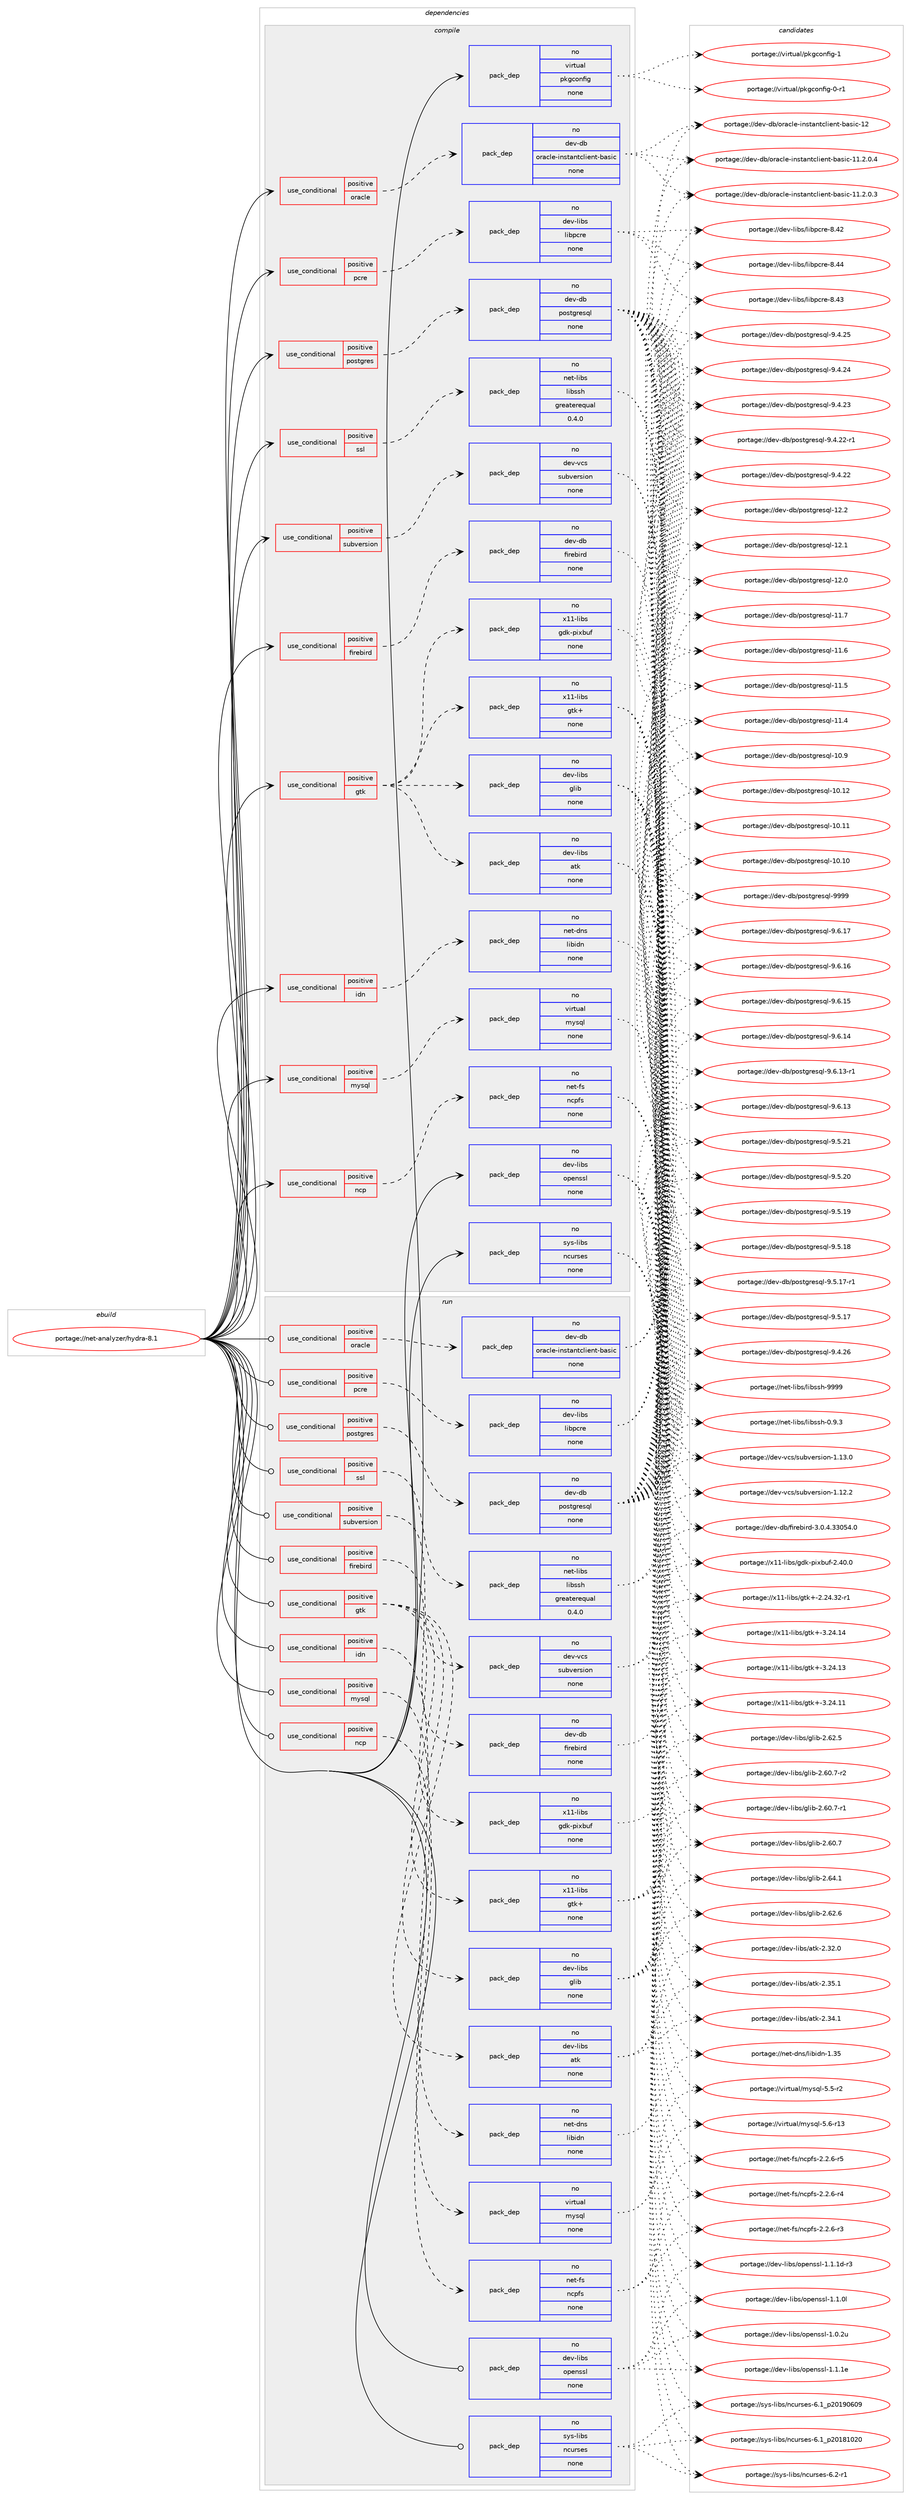 digraph prolog {

# *************
# Graph options
# *************

newrank=true;
concentrate=true;
compound=true;
graph [rankdir=LR,fontname=Helvetica,fontsize=10,ranksep=1.5];#, ranksep=2.5, nodesep=0.2];
edge  [arrowhead=vee];
node  [fontname=Helvetica,fontsize=10];

# **********
# The ebuild
# **********

subgraph cluster_leftcol {
color=gray;
rank=same;
label=<<i>ebuild</i>>;
id [label="portage://net-analyzer/hydra-8.1", color=red, width=4, href="../net-analyzer/hydra-8.1.svg"];
}

# ****************
# The dependencies
# ****************

subgraph cluster_midcol {
color=gray;
label=<<i>dependencies</i>>;
subgraph cluster_compile {
fillcolor="#eeeeee";
style=filled;
label=<<i>compile</i>>;
subgraph cond4700 {
dependency26668 [label=<<TABLE BORDER="0" CELLBORDER="1" CELLSPACING="0" CELLPADDING="4"><TR><TD ROWSPAN="3" CELLPADDING="10">use_conditional</TD></TR><TR><TD>positive</TD></TR><TR><TD>firebird</TD></TR></TABLE>>, shape=none, color=red];
subgraph pack21574 {
dependency26669 [label=<<TABLE BORDER="0" CELLBORDER="1" CELLSPACING="0" CELLPADDING="4" WIDTH="220"><TR><TD ROWSPAN="6" CELLPADDING="30">pack_dep</TD></TR><TR><TD WIDTH="110">no</TD></TR><TR><TD>dev-db</TD></TR><TR><TD>firebird</TD></TR><TR><TD>none</TD></TR><TR><TD></TD></TR></TABLE>>, shape=none, color=blue];
}
dependency26668:e -> dependency26669:w [weight=20,style="dashed",arrowhead="vee"];
}
id:e -> dependency26668:w [weight=20,style="solid",arrowhead="vee"];
subgraph cond4701 {
dependency26670 [label=<<TABLE BORDER="0" CELLBORDER="1" CELLSPACING="0" CELLPADDING="4"><TR><TD ROWSPAN="3" CELLPADDING="10">use_conditional</TD></TR><TR><TD>positive</TD></TR><TR><TD>gtk</TD></TR></TABLE>>, shape=none, color=red];
subgraph pack21575 {
dependency26671 [label=<<TABLE BORDER="0" CELLBORDER="1" CELLSPACING="0" CELLPADDING="4" WIDTH="220"><TR><TD ROWSPAN="6" CELLPADDING="30">pack_dep</TD></TR><TR><TD WIDTH="110">no</TD></TR><TR><TD>dev-libs</TD></TR><TR><TD>atk</TD></TR><TR><TD>none</TD></TR><TR><TD></TD></TR></TABLE>>, shape=none, color=blue];
}
dependency26670:e -> dependency26671:w [weight=20,style="dashed",arrowhead="vee"];
subgraph pack21576 {
dependency26672 [label=<<TABLE BORDER="0" CELLBORDER="1" CELLSPACING="0" CELLPADDING="4" WIDTH="220"><TR><TD ROWSPAN="6" CELLPADDING="30">pack_dep</TD></TR><TR><TD WIDTH="110">no</TD></TR><TR><TD>dev-libs</TD></TR><TR><TD>glib</TD></TR><TR><TD>none</TD></TR><TR><TD></TD></TR></TABLE>>, shape=none, color=blue];
}
dependency26670:e -> dependency26672:w [weight=20,style="dashed",arrowhead="vee"];
subgraph pack21577 {
dependency26673 [label=<<TABLE BORDER="0" CELLBORDER="1" CELLSPACING="0" CELLPADDING="4" WIDTH="220"><TR><TD ROWSPAN="6" CELLPADDING="30">pack_dep</TD></TR><TR><TD WIDTH="110">no</TD></TR><TR><TD>x11-libs</TD></TR><TR><TD>gdk-pixbuf</TD></TR><TR><TD>none</TD></TR><TR><TD></TD></TR></TABLE>>, shape=none, color=blue];
}
dependency26670:e -> dependency26673:w [weight=20,style="dashed",arrowhead="vee"];
subgraph pack21578 {
dependency26674 [label=<<TABLE BORDER="0" CELLBORDER="1" CELLSPACING="0" CELLPADDING="4" WIDTH="220"><TR><TD ROWSPAN="6" CELLPADDING="30">pack_dep</TD></TR><TR><TD WIDTH="110">no</TD></TR><TR><TD>x11-libs</TD></TR><TR><TD>gtk+</TD></TR><TR><TD>none</TD></TR><TR><TD></TD></TR></TABLE>>, shape=none, color=blue];
}
dependency26670:e -> dependency26674:w [weight=20,style="dashed",arrowhead="vee"];
}
id:e -> dependency26670:w [weight=20,style="solid",arrowhead="vee"];
subgraph cond4702 {
dependency26675 [label=<<TABLE BORDER="0" CELLBORDER="1" CELLSPACING="0" CELLPADDING="4"><TR><TD ROWSPAN="3" CELLPADDING="10">use_conditional</TD></TR><TR><TD>positive</TD></TR><TR><TD>idn</TD></TR></TABLE>>, shape=none, color=red];
subgraph pack21579 {
dependency26676 [label=<<TABLE BORDER="0" CELLBORDER="1" CELLSPACING="0" CELLPADDING="4" WIDTH="220"><TR><TD ROWSPAN="6" CELLPADDING="30">pack_dep</TD></TR><TR><TD WIDTH="110">no</TD></TR><TR><TD>net-dns</TD></TR><TR><TD>libidn</TD></TR><TR><TD>none</TD></TR><TR><TD></TD></TR></TABLE>>, shape=none, color=blue];
}
dependency26675:e -> dependency26676:w [weight=20,style="dashed",arrowhead="vee"];
}
id:e -> dependency26675:w [weight=20,style="solid",arrowhead="vee"];
subgraph cond4703 {
dependency26677 [label=<<TABLE BORDER="0" CELLBORDER="1" CELLSPACING="0" CELLPADDING="4"><TR><TD ROWSPAN="3" CELLPADDING="10">use_conditional</TD></TR><TR><TD>positive</TD></TR><TR><TD>mysql</TD></TR></TABLE>>, shape=none, color=red];
subgraph pack21580 {
dependency26678 [label=<<TABLE BORDER="0" CELLBORDER="1" CELLSPACING="0" CELLPADDING="4" WIDTH="220"><TR><TD ROWSPAN="6" CELLPADDING="30">pack_dep</TD></TR><TR><TD WIDTH="110">no</TD></TR><TR><TD>virtual</TD></TR><TR><TD>mysql</TD></TR><TR><TD>none</TD></TR><TR><TD></TD></TR></TABLE>>, shape=none, color=blue];
}
dependency26677:e -> dependency26678:w [weight=20,style="dashed",arrowhead="vee"];
}
id:e -> dependency26677:w [weight=20,style="solid",arrowhead="vee"];
subgraph cond4704 {
dependency26679 [label=<<TABLE BORDER="0" CELLBORDER="1" CELLSPACING="0" CELLPADDING="4"><TR><TD ROWSPAN="3" CELLPADDING="10">use_conditional</TD></TR><TR><TD>positive</TD></TR><TR><TD>ncp</TD></TR></TABLE>>, shape=none, color=red];
subgraph pack21581 {
dependency26680 [label=<<TABLE BORDER="0" CELLBORDER="1" CELLSPACING="0" CELLPADDING="4" WIDTH="220"><TR><TD ROWSPAN="6" CELLPADDING="30">pack_dep</TD></TR><TR><TD WIDTH="110">no</TD></TR><TR><TD>net-fs</TD></TR><TR><TD>ncpfs</TD></TR><TR><TD>none</TD></TR><TR><TD></TD></TR></TABLE>>, shape=none, color=blue];
}
dependency26679:e -> dependency26680:w [weight=20,style="dashed",arrowhead="vee"];
}
id:e -> dependency26679:w [weight=20,style="solid",arrowhead="vee"];
subgraph cond4705 {
dependency26681 [label=<<TABLE BORDER="0" CELLBORDER="1" CELLSPACING="0" CELLPADDING="4"><TR><TD ROWSPAN="3" CELLPADDING="10">use_conditional</TD></TR><TR><TD>positive</TD></TR><TR><TD>oracle</TD></TR></TABLE>>, shape=none, color=red];
subgraph pack21582 {
dependency26682 [label=<<TABLE BORDER="0" CELLBORDER="1" CELLSPACING="0" CELLPADDING="4" WIDTH="220"><TR><TD ROWSPAN="6" CELLPADDING="30">pack_dep</TD></TR><TR><TD WIDTH="110">no</TD></TR><TR><TD>dev-db</TD></TR><TR><TD>oracle-instantclient-basic</TD></TR><TR><TD>none</TD></TR><TR><TD></TD></TR></TABLE>>, shape=none, color=blue];
}
dependency26681:e -> dependency26682:w [weight=20,style="dashed",arrowhead="vee"];
}
id:e -> dependency26681:w [weight=20,style="solid",arrowhead="vee"];
subgraph cond4706 {
dependency26683 [label=<<TABLE BORDER="0" CELLBORDER="1" CELLSPACING="0" CELLPADDING="4"><TR><TD ROWSPAN="3" CELLPADDING="10">use_conditional</TD></TR><TR><TD>positive</TD></TR><TR><TD>pcre</TD></TR></TABLE>>, shape=none, color=red];
subgraph pack21583 {
dependency26684 [label=<<TABLE BORDER="0" CELLBORDER="1" CELLSPACING="0" CELLPADDING="4" WIDTH="220"><TR><TD ROWSPAN="6" CELLPADDING="30">pack_dep</TD></TR><TR><TD WIDTH="110">no</TD></TR><TR><TD>dev-libs</TD></TR><TR><TD>libpcre</TD></TR><TR><TD>none</TD></TR><TR><TD></TD></TR></TABLE>>, shape=none, color=blue];
}
dependency26683:e -> dependency26684:w [weight=20,style="dashed",arrowhead="vee"];
}
id:e -> dependency26683:w [weight=20,style="solid",arrowhead="vee"];
subgraph cond4707 {
dependency26685 [label=<<TABLE BORDER="0" CELLBORDER="1" CELLSPACING="0" CELLPADDING="4"><TR><TD ROWSPAN="3" CELLPADDING="10">use_conditional</TD></TR><TR><TD>positive</TD></TR><TR><TD>postgres</TD></TR></TABLE>>, shape=none, color=red];
subgraph pack21584 {
dependency26686 [label=<<TABLE BORDER="0" CELLBORDER="1" CELLSPACING="0" CELLPADDING="4" WIDTH="220"><TR><TD ROWSPAN="6" CELLPADDING="30">pack_dep</TD></TR><TR><TD WIDTH="110">no</TD></TR><TR><TD>dev-db</TD></TR><TR><TD>postgresql</TD></TR><TR><TD>none</TD></TR><TR><TD></TD></TR></TABLE>>, shape=none, color=blue];
}
dependency26685:e -> dependency26686:w [weight=20,style="dashed",arrowhead="vee"];
}
id:e -> dependency26685:w [weight=20,style="solid",arrowhead="vee"];
subgraph cond4708 {
dependency26687 [label=<<TABLE BORDER="0" CELLBORDER="1" CELLSPACING="0" CELLPADDING="4"><TR><TD ROWSPAN="3" CELLPADDING="10">use_conditional</TD></TR><TR><TD>positive</TD></TR><TR><TD>ssl</TD></TR></TABLE>>, shape=none, color=red];
subgraph pack21585 {
dependency26688 [label=<<TABLE BORDER="0" CELLBORDER="1" CELLSPACING="0" CELLPADDING="4" WIDTH="220"><TR><TD ROWSPAN="6" CELLPADDING="30">pack_dep</TD></TR><TR><TD WIDTH="110">no</TD></TR><TR><TD>net-libs</TD></TR><TR><TD>libssh</TD></TR><TR><TD>greaterequal</TD></TR><TR><TD>0.4.0</TD></TR></TABLE>>, shape=none, color=blue];
}
dependency26687:e -> dependency26688:w [weight=20,style="dashed",arrowhead="vee"];
}
id:e -> dependency26687:w [weight=20,style="solid",arrowhead="vee"];
subgraph cond4709 {
dependency26689 [label=<<TABLE BORDER="0" CELLBORDER="1" CELLSPACING="0" CELLPADDING="4"><TR><TD ROWSPAN="3" CELLPADDING="10">use_conditional</TD></TR><TR><TD>positive</TD></TR><TR><TD>subversion</TD></TR></TABLE>>, shape=none, color=red];
subgraph pack21586 {
dependency26690 [label=<<TABLE BORDER="0" CELLBORDER="1" CELLSPACING="0" CELLPADDING="4" WIDTH="220"><TR><TD ROWSPAN="6" CELLPADDING="30">pack_dep</TD></TR><TR><TD WIDTH="110">no</TD></TR><TR><TD>dev-vcs</TD></TR><TR><TD>subversion</TD></TR><TR><TD>none</TD></TR><TR><TD></TD></TR></TABLE>>, shape=none, color=blue];
}
dependency26689:e -> dependency26690:w [weight=20,style="dashed",arrowhead="vee"];
}
id:e -> dependency26689:w [weight=20,style="solid",arrowhead="vee"];
subgraph pack21587 {
dependency26691 [label=<<TABLE BORDER="0" CELLBORDER="1" CELLSPACING="0" CELLPADDING="4" WIDTH="220"><TR><TD ROWSPAN="6" CELLPADDING="30">pack_dep</TD></TR><TR><TD WIDTH="110">no</TD></TR><TR><TD>dev-libs</TD></TR><TR><TD>openssl</TD></TR><TR><TD>none</TD></TR><TR><TD></TD></TR></TABLE>>, shape=none, color=blue];
}
id:e -> dependency26691:w [weight=20,style="solid",arrowhead="vee"];
subgraph pack21588 {
dependency26692 [label=<<TABLE BORDER="0" CELLBORDER="1" CELLSPACING="0" CELLPADDING="4" WIDTH="220"><TR><TD ROWSPAN="6" CELLPADDING="30">pack_dep</TD></TR><TR><TD WIDTH="110">no</TD></TR><TR><TD>sys-libs</TD></TR><TR><TD>ncurses</TD></TR><TR><TD>none</TD></TR><TR><TD></TD></TR></TABLE>>, shape=none, color=blue];
}
id:e -> dependency26692:w [weight=20,style="solid",arrowhead="vee"];
subgraph pack21589 {
dependency26693 [label=<<TABLE BORDER="0" CELLBORDER="1" CELLSPACING="0" CELLPADDING="4" WIDTH="220"><TR><TD ROWSPAN="6" CELLPADDING="30">pack_dep</TD></TR><TR><TD WIDTH="110">no</TD></TR><TR><TD>virtual</TD></TR><TR><TD>pkgconfig</TD></TR><TR><TD>none</TD></TR><TR><TD></TD></TR></TABLE>>, shape=none, color=blue];
}
id:e -> dependency26693:w [weight=20,style="solid",arrowhead="vee"];
}
subgraph cluster_compileandrun {
fillcolor="#eeeeee";
style=filled;
label=<<i>compile and run</i>>;
}
subgraph cluster_run {
fillcolor="#eeeeee";
style=filled;
label=<<i>run</i>>;
subgraph cond4710 {
dependency26694 [label=<<TABLE BORDER="0" CELLBORDER="1" CELLSPACING="0" CELLPADDING="4"><TR><TD ROWSPAN="3" CELLPADDING="10">use_conditional</TD></TR><TR><TD>positive</TD></TR><TR><TD>firebird</TD></TR></TABLE>>, shape=none, color=red];
subgraph pack21590 {
dependency26695 [label=<<TABLE BORDER="0" CELLBORDER="1" CELLSPACING="0" CELLPADDING="4" WIDTH="220"><TR><TD ROWSPAN="6" CELLPADDING="30">pack_dep</TD></TR><TR><TD WIDTH="110">no</TD></TR><TR><TD>dev-db</TD></TR><TR><TD>firebird</TD></TR><TR><TD>none</TD></TR><TR><TD></TD></TR></TABLE>>, shape=none, color=blue];
}
dependency26694:e -> dependency26695:w [weight=20,style="dashed",arrowhead="vee"];
}
id:e -> dependency26694:w [weight=20,style="solid",arrowhead="odot"];
subgraph cond4711 {
dependency26696 [label=<<TABLE BORDER="0" CELLBORDER="1" CELLSPACING="0" CELLPADDING="4"><TR><TD ROWSPAN="3" CELLPADDING="10">use_conditional</TD></TR><TR><TD>positive</TD></TR><TR><TD>gtk</TD></TR></TABLE>>, shape=none, color=red];
subgraph pack21591 {
dependency26697 [label=<<TABLE BORDER="0" CELLBORDER="1" CELLSPACING="0" CELLPADDING="4" WIDTH="220"><TR><TD ROWSPAN="6" CELLPADDING="30">pack_dep</TD></TR><TR><TD WIDTH="110">no</TD></TR><TR><TD>dev-libs</TD></TR><TR><TD>atk</TD></TR><TR><TD>none</TD></TR><TR><TD></TD></TR></TABLE>>, shape=none, color=blue];
}
dependency26696:e -> dependency26697:w [weight=20,style="dashed",arrowhead="vee"];
subgraph pack21592 {
dependency26698 [label=<<TABLE BORDER="0" CELLBORDER="1" CELLSPACING="0" CELLPADDING="4" WIDTH="220"><TR><TD ROWSPAN="6" CELLPADDING="30">pack_dep</TD></TR><TR><TD WIDTH="110">no</TD></TR><TR><TD>dev-libs</TD></TR><TR><TD>glib</TD></TR><TR><TD>none</TD></TR><TR><TD></TD></TR></TABLE>>, shape=none, color=blue];
}
dependency26696:e -> dependency26698:w [weight=20,style="dashed",arrowhead="vee"];
subgraph pack21593 {
dependency26699 [label=<<TABLE BORDER="0" CELLBORDER="1" CELLSPACING="0" CELLPADDING="4" WIDTH="220"><TR><TD ROWSPAN="6" CELLPADDING="30">pack_dep</TD></TR><TR><TD WIDTH="110">no</TD></TR><TR><TD>x11-libs</TD></TR><TR><TD>gdk-pixbuf</TD></TR><TR><TD>none</TD></TR><TR><TD></TD></TR></TABLE>>, shape=none, color=blue];
}
dependency26696:e -> dependency26699:w [weight=20,style="dashed",arrowhead="vee"];
subgraph pack21594 {
dependency26700 [label=<<TABLE BORDER="0" CELLBORDER="1" CELLSPACING="0" CELLPADDING="4" WIDTH="220"><TR><TD ROWSPAN="6" CELLPADDING="30">pack_dep</TD></TR><TR><TD WIDTH="110">no</TD></TR><TR><TD>x11-libs</TD></TR><TR><TD>gtk+</TD></TR><TR><TD>none</TD></TR><TR><TD></TD></TR></TABLE>>, shape=none, color=blue];
}
dependency26696:e -> dependency26700:w [weight=20,style="dashed",arrowhead="vee"];
}
id:e -> dependency26696:w [weight=20,style="solid",arrowhead="odot"];
subgraph cond4712 {
dependency26701 [label=<<TABLE BORDER="0" CELLBORDER="1" CELLSPACING="0" CELLPADDING="4"><TR><TD ROWSPAN="3" CELLPADDING="10">use_conditional</TD></TR><TR><TD>positive</TD></TR><TR><TD>idn</TD></TR></TABLE>>, shape=none, color=red];
subgraph pack21595 {
dependency26702 [label=<<TABLE BORDER="0" CELLBORDER="1" CELLSPACING="0" CELLPADDING="4" WIDTH="220"><TR><TD ROWSPAN="6" CELLPADDING="30">pack_dep</TD></TR><TR><TD WIDTH="110">no</TD></TR><TR><TD>net-dns</TD></TR><TR><TD>libidn</TD></TR><TR><TD>none</TD></TR><TR><TD></TD></TR></TABLE>>, shape=none, color=blue];
}
dependency26701:e -> dependency26702:w [weight=20,style="dashed",arrowhead="vee"];
}
id:e -> dependency26701:w [weight=20,style="solid",arrowhead="odot"];
subgraph cond4713 {
dependency26703 [label=<<TABLE BORDER="0" CELLBORDER="1" CELLSPACING="0" CELLPADDING="4"><TR><TD ROWSPAN="3" CELLPADDING="10">use_conditional</TD></TR><TR><TD>positive</TD></TR><TR><TD>mysql</TD></TR></TABLE>>, shape=none, color=red];
subgraph pack21596 {
dependency26704 [label=<<TABLE BORDER="0" CELLBORDER="1" CELLSPACING="0" CELLPADDING="4" WIDTH="220"><TR><TD ROWSPAN="6" CELLPADDING="30">pack_dep</TD></TR><TR><TD WIDTH="110">no</TD></TR><TR><TD>virtual</TD></TR><TR><TD>mysql</TD></TR><TR><TD>none</TD></TR><TR><TD></TD></TR></TABLE>>, shape=none, color=blue];
}
dependency26703:e -> dependency26704:w [weight=20,style="dashed",arrowhead="vee"];
}
id:e -> dependency26703:w [weight=20,style="solid",arrowhead="odot"];
subgraph cond4714 {
dependency26705 [label=<<TABLE BORDER="0" CELLBORDER="1" CELLSPACING="0" CELLPADDING="4"><TR><TD ROWSPAN="3" CELLPADDING="10">use_conditional</TD></TR><TR><TD>positive</TD></TR><TR><TD>ncp</TD></TR></TABLE>>, shape=none, color=red];
subgraph pack21597 {
dependency26706 [label=<<TABLE BORDER="0" CELLBORDER="1" CELLSPACING="0" CELLPADDING="4" WIDTH="220"><TR><TD ROWSPAN="6" CELLPADDING="30">pack_dep</TD></TR><TR><TD WIDTH="110">no</TD></TR><TR><TD>net-fs</TD></TR><TR><TD>ncpfs</TD></TR><TR><TD>none</TD></TR><TR><TD></TD></TR></TABLE>>, shape=none, color=blue];
}
dependency26705:e -> dependency26706:w [weight=20,style="dashed",arrowhead="vee"];
}
id:e -> dependency26705:w [weight=20,style="solid",arrowhead="odot"];
subgraph cond4715 {
dependency26707 [label=<<TABLE BORDER="0" CELLBORDER="1" CELLSPACING="0" CELLPADDING="4"><TR><TD ROWSPAN="3" CELLPADDING="10">use_conditional</TD></TR><TR><TD>positive</TD></TR><TR><TD>oracle</TD></TR></TABLE>>, shape=none, color=red];
subgraph pack21598 {
dependency26708 [label=<<TABLE BORDER="0" CELLBORDER="1" CELLSPACING="0" CELLPADDING="4" WIDTH="220"><TR><TD ROWSPAN="6" CELLPADDING="30">pack_dep</TD></TR><TR><TD WIDTH="110">no</TD></TR><TR><TD>dev-db</TD></TR><TR><TD>oracle-instantclient-basic</TD></TR><TR><TD>none</TD></TR><TR><TD></TD></TR></TABLE>>, shape=none, color=blue];
}
dependency26707:e -> dependency26708:w [weight=20,style="dashed",arrowhead="vee"];
}
id:e -> dependency26707:w [weight=20,style="solid",arrowhead="odot"];
subgraph cond4716 {
dependency26709 [label=<<TABLE BORDER="0" CELLBORDER="1" CELLSPACING="0" CELLPADDING="4"><TR><TD ROWSPAN="3" CELLPADDING="10">use_conditional</TD></TR><TR><TD>positive</TD></TR><TR><TD>pcre</TD></TR></TABLE>>, shape=none, color=red];
subgraph pack21599 {
dependency26710 [label=<<TABLE BORDER="0" CELLBORDER="1" CELLSPACING="0" CELLPADDING="4" WIDTH="220"><TR><TD ROWSPAN="6" CELLPADDING="30">pack_dep</TD></TR><TR><TD WIDTH="110">no</TD></TR><TR><TD>dev-libs</TD></TR><TR><TD>libpcre</TD></TR><TR><TD>none</TD></TR><TR><TD></TD></TR></TABLE>>, shape=none, color=blue];
}
dependency26709:e -> dependency26710:w [weight=20,style="dashed",arrowhead="vee"];
}
id:e -> dependency26709:w [weight=20,style="solid",arrowhead="odot"];
subgraph cond4717 {
dependency26711 [label=<<TABLE BORDER="0" CELLBORDER="1" CELLSPACING="0" CELLPADDING="4"><TR><TD ROWSPAN="3" CELLPADDING="10">use_conditional</TD></TR><TR><TD>positive</TD></TR><TR><TD>postgres</TD></TR></TABLE>>, shape=none, color=red];
subgraph pack21600 {
dependency26712 [label=<<TABLE BORDER="0" CELLBORDER="1" CELLSPACING="0" CELLPADDING="4" WIDTH="220"><TR><TD ROWSPAN="6" CELLPADDING="30">pack_dep</TD></TR><TR><TD WIDTH="110">no</TD></TR><TR><TD>dev-db</TD></TR><TR><TD>postgresql</TD></TR><TR><TD>none</TD></TR><TR><TD></TD></TR></TABLE>>, shape=none, color=blue];
}
dependency26711:e -> dependency26712:w [weight=20,style="dashed",arrowhead="vee"];
}
id:e -> dependency26711:w [weight=20,style="solid",arrowhead="odot"];
subgraph cond4718 {
dependency26713 [label=<<TABLE BORDER="0" CELLBORDER="1" CELLSPACING="0" CELLPADDING="4"><TR><TD ROWSPAN="3" CELLPADDING="10">use_conditional</TD></TR><TR><TD>positive</TD></TR><TR><TD>ssl</TD></TR></TABLE>>, shape=none, color=red];
subgraph pack21601 {
dependency26714 [label=<<TABLE BORDER="0" CELLBORDER="1" CELLSPACING="0" CELLPADDING="4" WIDTH="220"><TR><TD ROWSPAN="6" CELLPADDING="30">pack_dep</TD></TR><TR><TD WIDTH="110">no</TD></TR><TR><TD>net-libs</TD></TR><TR><TD>libssh</TD></TR><TR><TD>greaterequal</TD></TR><TR><TD>0.4.0</TD></TR></TABLE>>, shape=none, color=blue];
}
dependency26713:e -> dependency26714:w [weight=20,style="dashed",arrowhead="vee"];
}
id:e -> dependency26713:w [weight=20,style="solid",arrowhead="odot"];
subgraph cond4719 {
dependency26715 [label=<<TABLE BORDER="0" CELLBORDER="1" CELLSPACING="0" CELLPADDING="4"><TR><TD ROWSPAN="3" CELLPADDING="10">use_conditional</TD></TR><TR><TD>positive</TD></TR><TR><TD>subversion</TD></TR></TABLE>>, shape=none, color=red];
subgraph pack21602 {
dependency26716 [label=<<TABLE BORDER="0" CELLBORDER="1" CELLSPACING="0" CELLPADDING="4" WIDTH="220"><TR><TD ROWSPAN="6" CELLPADDING="30">pack_dep</TD></TR><TR><TD WIDTH="110">no</TD></TR><TR><TD>dev-vcs</TD></TR><TR><TD>subversion</TD></TR><TR><TD>none</TD></TR><TR><TD></TD></TR></TABLE>>, shape=none, color=blue];
}
dependency26715:e -> dependency26716:w [weight=20,style="dashed",arrowhead="vee"];
}
id:e -> dependency26715:w [weight=20,style="solid",arrowhead="odot"];
subgraph pack21603 {
dependency26717 [label=<<TABLE BORDER="0" CELLBORDER="1" CELLSPACING="0" CELLPADDING="4" WIDTH="220"><TR><TD ROWSPAN="6" CELLPADDING="30">pack_dep</TD></TR><TR><TD WIDTH="110">no</TD></TR><TR><TD>dev-libs</TD></TR><TR><TD>openssl</TD></TR><TR><TD>none</TD></TR><TR><TD></TD></TR></TABLE>>, shape=none, color=blue];
}
id:e -> dependency26717:w [weight=20,style="solid",arrowhead="odot"];
subgraph pack21604 {
dependency26718 [label=<<TABLE BORDER="0" CELLBORDER="1" CELLSPACING="0" CELLPADDING="4" WIDTH="220"><TR><TD ROWSPAN="6" CELLPADDING="30">pack_dep</TD></TR><TR><TD WIDTH="110">no</TD></TR><TR><TD>sys-libs</TD></TR><TR><TD>ncurses</TD></TR><TR><TD>none</TD></TR><TR><TD></TD></TR></TABLE>>, shape=none, color=blue];
}
id:e -> dependency26718:w [weight=20,style="solid",arrowhead="odot"];
}
}

# **************
# The candidates
# **************

subgraph cluster_choices {
rank=same;
color=gray;
label=<<i>candidates</i>>;

subgraph choice21574 {
color=black;
nodesep=1;
choice100101118451009847102105114101981051141004551464846524651514853524648 [label="portage://dev-db/firebird-3.0.4.33054.0", color=red, width=4,href="../dev-db/firebird-3.0.4.33054.0.svg"];
dependency26669:e -> choice100101118451009847102105114101981051141004551464846524651514853524648:w [style=dotted,weight="100"];
}
subgraph choice21575 {
color=black;
nodesep=1;
choice1001011184510810598115479711610745504651534649 [label="portage://dev-libs/atk-2.35.1", color=red, width=4,href="../dev-libs/atk-2.35.1.svg"];
choice1001011184510810598115479711610745504651524649 [label="portage://dev-libs/atk-2.34.1", color=red, width=4,href="../dev-libs/atk-2.34.1.svg"];
choice1001011184510810598115479711610745504651504648 [label="portage://dev-libs/atk-2.32.0", color=red, width=4,href="../dev-libs/atk-2.32.0.svg"];
dependency26671:e -> choice1001011184510810598115479711610745504651534649:w [style=dotted,weight="100"];
dependency26671:e -> choice1001011184510810598115479711610745504651524649:w [style=dotted,weight="100"];
dependency26671:e -> choice1001011184510810598115479711610745504651504648:w [style=dotted,weight="100"];
}
subgraph choice21576 {
color=black;
nodesep=1;
choice1001011184510810598115471031081059845504654524649 [label="portage://dev-libs/glib-2.64.1", color=red, width=4,href="../dev-libs/glib-2.64.1.svg"];
choice1001011184510810598115471031081059845504654504654 [label="portage://dev-libs/glib-2.62.6", color=red, width=4,href="../dev-libs/glib-2.62.6.svg"];
choice1001011184510810598115471031081059845504654504653 [label="portage://dev-libs/glib-2.62.5", color=red, width=4,href="../dev-libs/glib-2.62.5.svg"];
choice10010111845108105981154710310810598455046544846554511450 [label="portage://dev-libs/glib-2.60.7-r2", color=red, width=4,href="../dev-libs/glib-2.60.7-r2.svg"];
choice10010111845108105981154710310810598455046544846554511449 [label="portage://dev-libs/glib-2.60.7-r1", color=red, width=4,href="../dev-libs/glib-2.60.7-r1.svg"];
choice1001011184510810598115471031081059845504654484655 [label="portage://dev-libs/glib-2.60.7", color=red, width=4,href="../dev-libs/glib-2.60.7.svg"];
dependency26672:e -> choice1001011184510810598115471031081059845504654524649:w [style=dotted,weight="100"];
dependency26672:e -> choice1001011184510810598115471031081059845504654504654:w [style=dotted,weight="100"];
dependency26672:e -> choice1001011184510810598115471031081059845504654504653:w [style=dotted,weight="100"];
dependency26672:e -> choice10010111845108105981154710310810598455046544846554511450:w [style=dotted,weight="100"];
dependency26672:e -> choice10010111845108105981154710310810598455046544846554511449:w [style=dotted,weight="100"];
dependency26672:e -> choice1001011184510810598115471031081059845504654484655:w [style=dotted,weight="100"];
}
subgraph choice21577 {
color=black;
nodesep=1;
choice1204949451081059811547103100107451121051209811710245504652484648 [label="portage://x11-libs/gdk-pixbuf-2.40.0", color=red, width=4,href="../x11-libs/gdk-pixbuf-2.40.0.svg"];
dependency26673:e -> choice1204949451081059811547103100107451121051209811710245504652484648:w [style=dotted,weight="100"];
}
subgraph choice21578 {
color=black;
nodesep=1;
choice1204949451081059811547103116107434551465052464952 [label="portage://x11-libs/gtk+-3.24.14", color=red, width=4,href="../x11-libs/gtk+-3.24.14.svg"];
choice1204949451081059811547103116107434551465052464951 [label="portage://x11-libs/gtk+-3.24.13", color=red, width=4,href="../x11-libs/gtk+-3.24.13.svg"];
choice1204949451081059811547103116107434551465052464949 [label="portage://x11-libs/gtk+-3.24.11", color=red, width=4,href="../x11-libs/gtk+-3.24.11.svg"];
choice12049494510810598115471031161074345504650524651504511449 [label="portage://x11-libs/gtk+-2.24.32-r1", color=red, width=4,href="../x11-libs/gtk+-2.24.32-r1.svg"];
dependency26674:e -> choice1204949451081059811547103116107434551465052464952:w [style=dotted,weight="100"];
dependency26674:e -> choice1204949451081059811547103116107434551465052464951:w [style=dotted,weight="100"];
dependency26674:e -> choice1204949451081059811547103116107434551465052464949:w [style=dotted,weight="100"];
dependency26674:e -> choice12049494510810598115471031161074345504650524651504511449:w [style=dotted,weight="100"];
}
subgraph choice21579 {
color=black;
nodesep=1;
choice1101011164510011011547108105981051001104549465153 [label="portage://net-dns/libidn-1.35", color=red, width=4,href="../net-dns/libidn-1.35.svg"];
dependency26676:e -> choice1101011164510011011547108105981051001104549465153:w [style=dotted,weight="100"];
}
subgraph choice21580 {
color=black;
nodesep=1;
choice118105114116117971084710912111511310845534654451144951 [label="portage://virtual/mysql-5.6-r13", color=red, width=4,href="../virtual/mysql-5.6-r13.svg"];
choice1181051141161179710847109121115113108455346534511450 [label="portage://virtual/mysql-5.5-r2", color=red, width=4,href="../virtual/mysql-5.5-r2.svg"];
dependency26678:e -> choice118105114116117971084710912111511310845534654451144951:w [style=dotted,weight="100"];
dependency26678:e -> choice1181051141161179710847109121115113108455346534511450:w [style=dotted,weight="100"];
}
subgraph choice21581 {
color=black;
nodesep=1;
choice1101011164510211547110991121021154550465046544511453 [label="portage://net-fs/ncpfs-2.2.6-r5", color=red, width=4,href="../net-fs/ncpfs-2.2.6-r5.svg"];
choice1101011164510211547110991121021154550465046544511452 [label="portage://net-fs/ncpfs-2.2.6-r4", color=red, width=4,href="../net-fs/ncpfs-2.2.6-r4.svg"];
choice1101011164510211547110991121021154550465046544511451 [label="portage://net-fs/ncpfs-2.2.6-r3", color=red, width=4,href="../net-fs/ncpfs-2.2.6-r3.svg"];
dependency26680:e -> choice1101011164510211547110991121021154550465046544511453:w [style=dotted,weight="100"];
dependency26680:e -> choice1101011164510211547110991121021154550465046544511452:w [style=dotted,weight="100"];
dependency26680:e -> choice1101011164510211547110991121021154550465046544511451:w [style=dotted,weight="100"];
}
subgraph choice21582 {
color=black;
nodesep=1;
choice100101118451009847111114979910810145105110115116971101169910810510111011645989711510599454950 [label="portage://dev-db/oracle-instantclient-basic-12", color=red, width=4,href="../dev-db/oracle-instantclient-basic-12.svg"];
choice100101118451009847111114979910810145105110115116971101169910810510111011645989711510599454949465046484652 [label="portage://dev-db/oracle-instantclient-basic-11.2.0.4", color=red, width=4,href="../dev-db/oracle-instantclient-basic-11.2.0.4.svg"];
choice100101118451009847111114979910810145105110115116971101169910810510111011645989711510599454949465046484651 [label="portage://dev-db/oracle-instantclient-basic-11.2.0.3", color=red, width=4,href="../dev-db/oracle-instantclient-basic-11.2.0.3.svg"];
dependency26682:e -> choice100101118451009847111114979910810145105110115116971101169910810510111011645989711510599454950:w [style=dotted,weight="100"];
dependency26682:e -> choice100101118451009847111114979910810145105110115116971101169910810510111011645989711510599454949465046484652:w [style=dotted,weight="100"];
dependency26682:e -> choice100101118451009847111114979910810145105110115116971101169910810510111011645989711510599454949465046484651:w [style=dotted,weight="100"];
}
subgraph choice21583 {
color=black;
nodesep=1;
choice10010111845108105981154710810598112991141014556465252 [label="portage://dev-libs/libpcre-8.44", color=red, width=4,href="../dev-libs/libpcre-8.44.svg"];
choice10010111845108105981154710810598112991141014556465251 [label="portage://dev-libs/libpcre-8.43", color=red, width=4,href="../dev-libs/libpcre-8.43.svg"];
choice10010111845108105981154710810598112991141014556465250 [label="portage://dev-libs/libpcre-8.42", color=red, width=4,href="../dev-libs/libpcre-8.42.svg"];
dependency26684:e -> choice10010111845108105981154710810598112991141014556465252:w [style=dotted,weight="100"];
dependency26684:e -> choice10010111845108105981154710810598112991141014556465251:w [style=dotted,weight="100"];
dependency26684:e -> choice10010111845108105981154710810598112991141014556465250:w [style=dotted,weight="100"];
}
subgraph choice21584 {
color=black;
nodesep=1;
choice1001011184510098471121111151161031141011151131084557575757 [label="portage://dev-db/postgresql-9999", color=red, width=4,href="../dev-db/postgresql-9999.svg"];
choice10010111845100984711211111511610311410111511310845574654464955 [label="portage://dev-db/postgresql-9.6.17", color=red, width=4,href="../dev-db/postgresql-9.6.17.svg"];
choice10010111845100984711211111511610311410111511310845574654464954 [label="portage://dev-db/postgresql-9.6.16", color=red, width=4,href="../dev-db/postgresql-9.6.16.svg"];
choice10010111845100984711211111511610311410111511310845574654464953 [label="portage://dev-db/postgresql-9.6.15", color=red, width=4,href="../dev-db/postgresql-9.6.15.svg"];
choice10010111845100984711211111511610311410111511310845574654464952 [label="portage://dev-db/postgresql-9.6.14", color=red, width=4,href="../dev-db/postgresql-9.6.14.svg"];
choice100101118451009847112111115116103114101115113108455746544649514511449 [label="portage://dev-db/postgresql-9.6.13-r1", color=red, width=4,href="../dev-db/postgresql-9.6.13-r1.svg"];
choice10010111845100984711211111511610311410111511310845574654464951 [label="portage://dev-db/postgresql-9.6.13", color=red, width=4,href="../dev-db/postgresql-9.6.13.svg"];
choice10010111845100984711211111511610311410111511310845574653465049 [label="portage://dev-db/postgresql-9.5.21", color=red, width=4,href="../dev-db/postgresql-9.5.21.svg"];
choice10010111845100984711211111511610311410111511310845574653465048 [label="portage://dev-db/postgresql-9.5.20", color=red, width=4,href="../dev-db/postgresql-9.5.20.svg"];
choice10010111845100984711211111511610311410111511310845574653464957 [label="portage://dev-db/postgresql-9.5.19", color=red, width=4,href="../dev-db/postgresql-9.5.19.svg"];
choice10010111845100984711211111511610311410111511310845574653464956 [label="portage://dev-db/postgresql-9.5.18", color=red, width=4,href="../dev-db/postgresql-9.5.18.svg"];
choice100101118451009847112111115116103114101115113108455746534649554511449 [label="portage://dev-db/postgresql-9.5.17-r1", color=red, width=4,href="../dev-db/postgresql-9.5.17-r1.svg"];
choice10010111845100984711211111511610311410111511310845574653464955 [label="portage://dev-db/postgresql-9.5.17", color=red, width=4,href="../dev-db/postgresql-9.5.17.svg"];
choice10010111845100984711211111511610311410111511310845574652465054 [label="portage://dev-db/postgresql-9.4.26", color=red, width=4,href="../dev-db/postgresql-9.4.26.svg"];
choice10010111845100984711211111511610311410111511310845574652465053 [label="portage://dev-db/postgresql-9.4.25", color=red, width=4,href="../dev-db/postgresql-9.4.25.svg"];
choice10010111845100984711211111511610311410111511310845574652465052 [label="portage://dev-db/postgresql-9.4.24", color=red, width=4,href="../dev-db/postgresql-9.4.24.svg"];
choice10010111845100984711211111511610311410111511310845574652465051 [label="portage://dev-db/postgresql-9.4.23", color=red, width=4,href="../dev-db/postgresql-9.4.23.svg"];
choice100101118451009847112111115116103114101115113108455746524650504511449 [label="portage://dev-db/postgresql-9.4.22-r1", color=red, width=4,href="../dev-db/postgresql-9.4.22-r1.svg"];
choice10010111845100984711211111511610311410111511310845574652465050 [label="portage://dev-db/postgresql-9.4.22", color=red, width=4,href="../dev-db/postgresql-9.4.22.svg"];
choice1001011184510098471121111151161031141011151131084549504650 [label="portage://dev-db/postgresql-12.2", color=red, width=4,href="../dev-db/postgresql-12.2.svg"];
choice1001011184510098471121111151161031141011151131084549504649 [label="portage://dev-db/postgresql-12.1", color=red, width=4,href="../dev-db/postgresql-12.1.svg"];
choice1001011184510098471121111151161031141011151131084549504648 [label="portage://dev-db/postgresql-12.0", color=red, width=4,href="../dev-db/postgresql-12.0.svg"];
choice1001011184510098471121111151161031141011151131084549494655 [label="portage://dev-db/postgresql-11.7", color=red, width=4,href="../dev-db/postgresql-11.7.svg"];
choice1001011184510098471121111151161031141011151131084549494654 [label="portage://dev-db/postgresql-11.6", color=red, width=4,href="../dev-db/postgresql-11.6.svg"];
choice1001011184510098471121111151161031141011151131084549494653 [label="portage://dev-db/postgresql-11.5", color=red, width=4,href="../dev-db/postgresql-11.5.svg"];
choice1001011184510098471121111151161031141011151131084549494652 [label="portage://dev-db/postgresql-11.4", color=red, width=4,href="../dev-db/postgresql-11.4.svg"];
choice1001011184510098471121111151161031141011151131084549484657 [label="portage://dev-db/postgresql-10.9", color=red, width=4,href="../dev-db/postgresql-10.9.svg"];
choice100101118451009847112111115116103114101115113108454948464950 [label="portage://dev-db/postgresql-10.12", color=red, width=4,href="../dev-db/postgresql-10.12.svg"];
choice100101118451009847112111115116103114101115113108454948464949 [label="portage://dev-db/postgresql-10.11", color=red, width=4,href="../dev-db/postgresql-10.11.svg"];
choice100101118451009847112111115116103114101115113108454948464948 [label="portage://dev-db/postgresql-10.10", color=red, width=4,href="../dev-db/postgresql-10.10.svg"];
dependency26686:e -> choice1001011184510098471121111151161031141011151131084557575757:w [style=dotted,weight="100"];
dependency26686:e -> choice10010111845100984711211111511610311410111511310845574654464955:w [style=dotted,weight="100"];
dependency26686:e -> choice10010111845100984711211111511610311410111511310845574654464954:w [style=dotted,weight="100"];
dependency26686:e -> choice10010111845100984711211111511610311410111511310845574654464953:w [style=dotted,weight="100"];
dependency26686:e -> choice10010111845100984711211111511610311410111511310845574654464952:w [style=dotted,weight="100"];
dependency26686:e -> choice100101118451009847112111115116103114101115113108455746544649514511449:w [style=dotted,weight="100"];
dependency26686:e -> choice10010111845100984711211111511610311410111511310845574654464951:w [style=dotted,weight="100"];
dependency26686:e -> choice10010111845100984711211111511610311410111511310845574653465049:w [style=dotted,weight="100"];
dependency26686:e -> choice10010111845100984711211111511610311410111511310845574653465048:w [style=dotted,weight="100"];
dependency26686:e -> choice10010111845100984711211111511610311410111511310845574653464957:w [style=dotted,weight="100"];
dependency26686:e -> choice10010111845100984711211111511610311410111511310845574653464956:w [style=dotted,weight="100"];
dependency26686:e -> choice100101118451009847112111115116103114101115113108455746534649554511449:w [style=dotted,weight="100"];
dependency26686:e -> choice10010111845100984711211111511610311410111511310845574653464955:w [style=dotted,weight="100"];
dependency26686:e -> choice10010111845100984711211111511610311410111511310845574652465054:w [style=dotted,weight="100"];
dependency26686:e -> choice10010111845100984711211111511610311410111511310845574652465053:w [style=dotted,weight="100"];
dependency26686:e -> choice10010111845100984711211111511610311410111511310845574652465052:w [style=dotted,weight="100"];
dependency26686:e -> choice10010111845100984711211111511610311410111511310845574652465051:w [style=dotted,weight="100"];
dependency26686:e -> choice100101118451009847112111115116103114101115113108455746524650504511449:w [style=dotted,weight="100"];
dependency26686:e -> choice10010111845100984711211111511610311410111511310845574652465050:w [style=dotted,weight="100"];
dependency26686:e -> choice1001011184510098471121111151161031141011151131084549504650:w [style=dotted,weight="100"];
dependency26686:e -> choice1001011184510098471121111151161031141011151131084549504649:w [style=dotted,weight="100"];
dependency26686:e -> choice1001011184510098471121111151161031141011151131084549504648:w [style=dotted,weight="100"];
dependency26686:e -> choice1001011184510098471121111151161031141011151131084549494655:w [style=dotted,weight="100"];
dependency26686:e -> choice1001011184510098471121111151161031141011151131084549494654:w [style=dotted,weight="100"];
dependency26686:e -> choice1001011184510098471121111151161031141011151131084549494653:w [style=dotted,weight="100"];
dependency26686:e -> choice1001011184510098471121111151161031141011151131084549494652:w [style=dotted,weight="100"];
dependency26686:e -> choice1001011184510098471121111151161031141011151131084549484657:w [style=dotted,weight="100"];
dependency26686:e -> choice100101118451009847112111115116103114101115113108454948464950:w [style=dotted,weight="100"];
dependency26686:e -> choice100101118451009847112111115116103114101115113108454948464949:w [style=dotted,weight="100"];
dependency26686:e -> choice100101118451009847112111115116103114101115113108454948464948:w [style=dotted,weight="100"];
}
subgraph choice21585 {
color=black;
nodesep=1;
choice110101116451081059811547108105981151151044557575757 [label="portage://net-libs/libssh-9999", color=red, width=4,href="../net-libs/libssh-9999.svg"];
choice11010111645108105981154710810598115115104454846574651 [label="portage://net-libs/libssh-0.9.3", color=red, width=4,href="../net-libs/libssh-0.9.3.svg"];
dependency26688:e -> choice110101116451081059811547108105981151151044557575757:w [style=dotted,weight="100"];
dependency26688:e -> choice11010111645108105981154710810598115115104454846574651:w [style=dotted,weight="100"];
}
subgraph choice21586 {
color=black;
nodesep=1;
choice1001011184511899115471151179811810111411510511111045494649514648 [label="portage://dev-vcs/subversion-1.13.0", color=red, width=4,href="../dev-vcs/subversion-1.13.0.svg"];
choice1001011184511899115471151179811810111411510511111045494649504650 [label="portage://dev-vcs/subversion-1.12.2", color=red, width=4,href="../dev-vcs/subversion-1.12.2.svg"];
dependency26690:e -> choice1001011184511899115471151179811810111411510511111045494649514648:w [style=dotted,weight="100"];
dependency26690:e -> choice1001011184511899115471151179811810111411510511111045494649504650:w [style=dotted,weight="100"];
}
subgraph choice21587 {
color=black;
nodesep=1;
choice100101118451081059811547111112101110115115108454946494649101 [label="portage://dev-libs/openssl-1.1.1e", color=red, width=4,href="../dev-libs/openssl-1.1.1e.svg"];
choice1001011184510810598115471111121011101151151084549464946491004511451 [label="portage://dev-libs/openssl-1.1.1d-r3", color=red, width=4,href="../dev-libs/openssl-1.1.1d-r3.svg"];
choice100101118451081059811547111112101110115115108454946494648108 [label="portage://dev-libs/openssl-1.1.0l", color=red, width=4,href="../dev-libs/openssl-1.1.0l.svg"];
choice100101118451081059811547111112101110115115108454946484650117 [label="portage://dev-libs/openssl-1.0.2u", color=red, width=4,href="../dev-libs/openssl-1.0.2u.svg"];
dependency26691:e -> choice100101118451081059811547111112101110115115108454946494649101:w [style=dotted,weight="100"];
dependency26691:e -> choice1001011184510810598115471111121011101151151084549464946491004511451:w [style=dotted,weight="100"];
dependency26691:e -> choice100101118451081059811547111112101110115115108454946494648108:w [style=dotted,weight="100"];
dependency26691:e -> choice100101118451081059811547111112101110115115108454946484650117:w [style=dotted,weight="100"];
}
subgraph choice21588 {
color=black;
nodesep=1;
choice11512111545108105981154711099117114115101115455446504511449 [label="portage://sys-libs/ncurses-6.2-r1", color=red, width=4,href="../sys-libs/ncurses-6.2-r1.svg"];
choice1151211154510810598115471109911711411510111545544649951125048495748544857 [label="portage://sys-libs/ncurses-6.1_p20190609", color=red, width=4,href="../sys-libs/ncurses-6.1_p20190609.svg"];
choice1151211154510810598115471109911711411510111545544649951125048495649485048 [label="portage://sys-libs/ncurses-6.1_p20181020", color=red, width=4,href="../sys-libs/ncurses-6.1_p20181020.svg"];
dependency26692:e -> choice11512111545108105981154711099117114115101115455446504511449:w [style=dotted,weight="100"];
dependency26692:e -> choice1151211154510810598115471109911711411510111545544649951125048495748544857:w [style=dotted,weight="100"];
dependency26692:e -> choice1151211154510810598115471109911711411510111545544649951125048495649485048:w [style=dotted,weight="100"];
}
subgraph choice21589 {
color=black;
nodesep=1;
choice1181051141161179710847112107103991111101021051034549 [label="portage://virtual/pkgconfig-1", color=red, width=4,href="../virtual/pkgconfig-1.svg"];
choice11810511411611797108471121071039911111010210510345484511449 [label="portage://virtual/pkgconfig-0-r1", color=red, width=4,href="../virtual/pkgconfig-0-r1.svg"];
dependency26693:e -> choice1181051141161179710847112107103991111101021051034549:w [style=dotted,weight="100"];
dependency26693:e -> choice11810511411611797108471121071039911111010210510345484511449:w [style=dotted,weight="100"];
}
subgraph choice21590 {
color=black;
nodesep=1;
choice100101118451009847102105114101981051141004551464846524651514853524648 [label="portage://dev-db/firebird-3.0.4.33054.0", color=red, width=4,href="../dev-db/firebird-3.0.4.33054.0.svg"];
dependency26695:e -> choice100101118451009847102105114101981051141004551464846524651514853524648:w [style=dotted,weight="100"];
}
subgraph choice21591 {
color=black;
nodesep=1;
choice1001011184510810598115479711610745504651534649 [label="portage://dev-libs/atk-2.35.1", color=red, width=4,href="../dev-libs/atk-2.35.1.svg"];
choice1001011184510810598115479711610745504651524649 [label="portage://dev-libs/atk-2.34.1", color=red, width=4,href="../dev-libs/atk-2.34.1.svg"];
choice1001011184510810598115479711610745504651504648 [label="portage://dev-libs/atk-2.32.0", color=red, width=4,href="../dev-libs/atk-2.32.0.svg"];
dependency26697:e -> choice1001011184510810598115479711610745504651534649:w [style=dotted,weight="100"];
dependency26697:e -> choice1001011184510810598115479711610745504651524649:w [style=dotted,weight="100"];
dependency26697:e -> choice1001011184510810598115479711610745504651504648:w [style=dotted,weight="100"];
}
subgraph choice21592 {
color=black;
nodesep=1;
choice1001011184510810598115471031081059845504654524649 [label="portage://dev-libs/glib-2.64.1", color=red, width=4,href="../dev-libs/glib-2.64.1.svg"];
choice1001011184510810598115471031081059845504654504654 [label="portage://dev-libs/glib-2.62.6", color=red, width=4,href="../dev-libs/glib-2.62.6.svg"];
choice1001011184510810598115471031081059845504654504653 [label="portage://dev-libs/glib-2.62.5", color=red, width=4,href="../dev-libs/glib-2.62.5.svg"];
choice10010111845108105981154710310810598455046544846554511450 [label="portage://dev-libs/glib-2.60.7-r2", color=red, width=4,href="../dev-libs/glib-2.60.7-r2.svg"];
choice10010111845108105981154710310810598455046544846554511449 [label="portage://dev-libs/glib-2.60.7-r1", color=red, width=4,href="../dev-libs/glib-2.60.7-r1.svg"];
choice1001011184510810598115471031081059845504654484655 [label="portage://dev-libs/glib-2.60.7", color=red, width=4,href="../dev-libs/glib-2.60.7.svg"];
dependency26698:e -> choice1001011184510810598115471031081059845504654524649:w [style=dotted,weight="100"];
dependency26698:e -> choice1001011184510810598115471031081059845504654504654:w [style=dotted,weight="100"];
dependency26698:e -> choice1001011184510810598115471031081059845504654504653:w [style=dotted,weight="100"];
dependency26698:e -> choice10010111845108105981154710310810598455046544846554511450:w [style=dotted,weight="100"];
dependency26698:e -> choice10010111845108105981154710310810598455046544846554511449:w [style=dotted,weight="100"];
dependency26698:e -> choice1001011184510810598115471031081059845504654484655:w [style=dotted,weight="100"];
}
subgraph choice21593 {
color=black;
nodesep=1;
choice1204949451081059811547103100107451121051209811710245504652484648 [label="portage://x11-libs/gdk-pixbuf-2.40.0", color=red, width=4,href="../x11-libs/gdk-pixbuf-2.40.0.svg"];
dependency26699:e -> choice1204949451081059811547103100107451121051209811710245504652484648:w [style=dotted,weight="100"];
}
subgraph choice21594 {
color=black;
nodesep=1;
choice1204949451081059811547103116107434551465052464952 [label="portage://x11-libs/gtk+-3.24.14", color=red, width=4,href="../x11-libs/gtk+-3.24.14.svg"];
choice1204949451081059811547103116107434551465052464951 [label="portage://x11-libs/gtk+-3.24.13", color=red, width=4,href="../x11-libs/gtk+-3.24.13.svg"];
choice1204949451081059811547103116107434551465052464949 [label="portage://x11-libs/gtk+-3.24.11", color=red, width=4,href="../x11-libs/gtk+-3.24.11.svg"];
choice12049494510810598115471031161074345504650524651504511449 [label="portage://x11-libs/gtk+-2.24.32-r1", color=red, width=4,href="../x11-libs/gtk+-2.24.32-r1.svg"];
dependency26700:e -> choice1204949451081059811547103116107434551465052464952:w [style=dotted,weight="100"];
dependency26700:e -> choice1204949451081059811547103116107434551465052464951:w [style=dotted,weight="100"];
dependency26700:e -> choice1204949451081059811547103116107434551465052464949:w [style=dotted,weight="100"];
dependency26700:e -> choice12049494510810598115471031161074345504650524651504511449:w [style=dotted,weight="100"];
}
subgraph choice21595 {
color=black;
nodesep=1;
choice1101011164510011011547108105981051001104549465153 [label="portage://net-dns/libidn-1.35", color=red, width=4,href="../net-dns/libidn-1.35.svg"];
dependency26702:e -> choice1101011164510011011547108105981051001104549465153:w [style=dotted,weight="100"];
}
subgraph choice21596 {
color=black;
nodesep=1;
choice118105114116117971084710912111511310845534654451144951 [label="portage://virtual/mysql-5.6-r13", color=red, width=4,href="../virtual/mysql-5.6-r13.svg"];
choice1181051141161179710847109121115113108455346534511450 [label="portage://virtual/mysql-5.5-r2", color=red, width=4,href="../virtual/mysql-5.5-r2.svg"];
dependency26704:e -> choice118105114116117971084710912111511310845534654451144951:w [style=dotted,weight="100"];
dependency26704:e -> choice1181051141161179710847109121115113108455346534511450:w [style=dotted,weight="100"];
}
subgraph choice21597 {
color=black;
nodesep=1;
choice1101011164510211547110991121021154550465046544511453 [label="portage://net-fs/ncpfs-2.2.6-r5", color=red, width=4,href="../net-fs/ncpfs-2.2.6-r5.svg"];
choice1101011164510211547110991121021154550465046544511452 [label="portage://net-fs/ncpfs-2.2.6-r4", color=red, width=4,href="../net-fs/ncpfs-2.2.6-r4.svg"];
choice1101011164510211547110991121021154550465046544511451 [label="portage://net-fs/ncpfs-2.2.6-r3", color=red, width=4,href="../net-fs/ncpfs-2.2.6-r3.svg"];
dependency26706:e -> choice1101011164510211547110991121021154550465046544511453:w [style=dotted,weight="100"];
dependency26706:e -> choice1101011164510211547110991121021154550465046544511452:w [style=dotted,weight="100"];
dependency26706:e -> choice1101011164510211547110991121021154550465046544511451:w [style=dotted,weight="100"];
}
subgraph choice21598 {
color=black;
nodesep=1;
choice100101118451009847111114979910810145105110115116971101169910810510111011645989711510599454950 [label="portage://dev-db/oracle-instantclient-basic-12", color=red, width=4,href="../dev-db/oracle-instantclient-basic-12.svg"];
choice100101118451009847111114979910810145105110115116971101169910810510111011645989711510599454949465046484652 [label="portage://dev-db/oracle-instantclient-basic-11.2.0.4", color=red, width=4,href="../dev-db/oracle-instantclient-basic-11.2.0.4.svg"];
choice100101118451009847111114979910810145105110115116971101169910810510111011645989711510599454949465046484651 [label="portage://dev-db/oracle-instantclient-basic-11.2.0.3", color=red, width=4,href="../dev-db/oracle-instantclient-basic-11.2.0.3.svg"];
dependency26708:e -> choice100101118451009847111114979910810145105110115116971101169910810510111011645989711510599454950:w [style=dotted,weight="100"];
dependency26708:e -> choice100101118451009847111114979910810145105110115116971101169910810510111011645989711510599454949465046484652:w [style=dotted,weight="100"];
dependency26708:e -> choice100101118451009847111114979910810145105110115116971101169910810510111011645989711510599454949465046484651:w [style=dotted,weight="100"];
}
subgraph choice21599 {
color=black;
nodesep=1;
choice10010111845108105981154710810598112991141014556465252 [label="portage://dev-libs/libpcre-8.44", color=red, width=4,href="../dev-libs/libpcre-8.44.svg"];
choice10010111845108105981154710810598112991141014556465251 [label="portage://dev-libs/libpcre-8.43", color=red, width=4,href="../dev-libs/libpcre-8.43.svg"];
choice10010111845108105981154710810598112991141014556465250 [label="portage://dev-libs/libpcre-8.42", color=red, width=4,href="../dev-libs/libpcre-8.42.svg"];
dependency26710:e -> choice10010111845108105981154710810598112991141014556465252:w [style=dotted,weight="100"];
dependency26710:e -> choice10010111845108105981154710810598112991141014556465251:w [style=dotted,weight="100"];
dependency26710:e -> choice10010111845108105981154710810598112991141014556465250:w [style=dotted,weight="100"];
}
subgraph choice21600 {
color=black;
nodesep=1;
choice1001011184510098471121111151161031141011151131084557575757 [label="portage://dev-db/postgresql-9999", color=red, width=4,href="../dev-db/postgresql-9999.svg"];
choice10010111845100984711211111511610311410111511310845574654464955 [label="portage://dev-db/postgresql-9.6.17", color=red, width=4,href="../dev-db/postgresql-9.6.17.svg"];
choice10010111845100984711211111511610311410111511310845574654464954 [label="portage://dev-db/postgresql-9.6.16", color=red, width=4,href="../dev-db/postgresql-9.6.16.svg"];
choice10010111845100984711211111511610311410111511310845574654464953 [label="portage://dev-db/postgresql-9.6.15", color=red, width=4,href="../dev-db/postgresql-9.6.15.svg"];
choice10010111845100984711211111511610311410111511310845574654464952 [label="portage://dev-db/postgresql-9.6.14", color=red, width=4,href="../dev-db/postgresql-9.6.14.svg"];
choice100101118451009847112111115116103114101115113108455746544649514511449 [label="portage://dev-db/postgresql-9.6.13-r1", color=red, width=4,href="../dev-db/postgresql-9.6.13-r1.svg"];
choice10010111845100984711211111511610311410111511310845574654464951 [label="portage://dev-db/postgresql-9.6.13", color=red, width=4,href="../dev-db/postgresql-9.6.13.svg"];
choice10010111845100984711211111511610311410111511310845574653465049 [label="portage://dev-db/postgresql-9.5.21", color=red, width=4,href="../dev-db/postgresql-9.5.21.svg"];
choice10010111845100984711211111511610311410111511310845574653465048 [label="portage://dev-db/postgresql-9.5.20", color=red, width=4,href="../dev-db/postgresql-9.5.20.svg"];
choice10010111845100984711211111511610311410111511310845574653464957 [label="portage://dev-db/postgresql-9.5.19", color=red, width=4,href="../dev-db/postgresql-9.5.19.svg"];
choice10010111845100984711211111511610311410111511310845574653464956 [label="portage://dev-db/postgresql-9.5.18", color=red, width=4,href="../dev-db/postgresql-9.5.18.svg"];
choice100101118451009847112111115116103114101115113108455746534649554511449 [label="portage://dev-db/postgresql-9.5.17-r1", color=red, width=4,href="../dev-db/postgresql-9.5.17-r1.svg"];
choice10010111845100984711211111511610311410111511310845574653464955 [label="portage://dev-db/postgresql-9.5.17", color=red, width=4,href="../dev-db/postgresql-9.5.17.svg"];
choice10010111845100984711211111511610311410111511310845574652465054 [label="portage://dev-db/postgresql-9.4.26", color=red, width=4,href="../dev-db/postgresql-9.4.26.svg"];
choice10010111845100984711211111511610311410111511310845574652465053 [label="portage://dev-db/postgresql-9.4.25", color=red, width=4,href="../dev-db/postgresql-9.4.25.svg"];
choice10010111845100984711211111511610311410111511310845574652465052 [label="portage://dev-db/postgresql-9.4.24", color=red, width=4,href="../dev-db/postgresql-9.4.24.svg"];
choice10010111845100984711211111511610311410111511310845574652465051 [label="portage://dev-db/postgresql-9.4.23", color=red, width=4,href="../dev-db/postgresql-9.4.23.svg"];
choice100101118451009847112111115116103114101115113108455746524650504511449 [label="portage://dev-db/postgresql-9.4.22-r1", color=red, width=4,href="../dev-db/postgresql-9.4.22-r1.svg"];
choice10010111845100984711211111511610311410111511310845574652465050 [label="portage://dev-db/postgresql-9.4.22", color=red, width=4,href="../dev-db/postgresql-9.4.22.svg"];
choice1001011184510098471121111151161031141011151131084549504650 [label="portage://dev-db/postgresql-12.2", color=red, width=4,href="../dev-db/postgresql-12.2.svg"];
choice1001011184510098471121111151161031141011151131084549504649 [label="portage://dev-db/postgresql-12.1", color=red, width=4,href="../dev-db/postgresql-12.1.svg"];
choice1001011184510098471121111151161031141011151131084549504648 [label="portage://dev-db/postgresql-12.0", color=red, width=4,href="../dev-db/postgresql-12.0.svg"];
choice1001011184510098471121111151161031141011151131084549494655 [label="portage://dev-db/postgresql-11.7", color=red, width=4,href="../dev-db/postgresql-11.7.svg"];
choice1001011184510098471121111151161031141011151131084549494654 [label="portage://dev-db/postgresql-11.6", color=red, width=4,href="../dev-db/postgresql-11.6.svg"];
choice1001011184510098471121111151161031141011151131084549494653 [label="portage://dev-db/postgresql-11.5", color=red, width=4,href="../dev-db/postgresql-11.5.svg"];
choice1001011184510098471121111151161031141011151131084549494652 [label="portage://dev-db/postgresql-11.4", color=red, width=4,href="../dev-db/postgresql-11.4.svg"];
choice1001011184510098471121111151161031141011151131084549484657 [label="portage://dev-db/postgresql-10.9", color=red, width=4,href="../dev-db/postgresql-10.9.svg"];
choice100101118451009847112111115116103114101115113108454948464950 [label="portage://dev-db/postgresql-10.12", color=red, width=4,href="../dev-db/postgresql-10.12.svg"];
choice100101118451009847112111115116103114101115113108454948464949 [label="portage://dev-db/postgresql-10.11", color=red, width=4,href="../dev-db/postgresql-10.11.svg"];
choice100101118451009847112111115116103114101115113108454948464948 [label="portage://dev-db/postgresql-10.10", color=red, width=4,href="../dev-db/postgresql-10.10.svg"];
dependency26712:e -> choice1001011184510098471121111151161031141011151131084557575757:w [style=dotted,weight="100"];
dependency26712:e -> choice10010111845100984711211111511610311410111511310845574654464955:w [style=dotted,weight="100"];
dependency26712:e -> choice10010111845100984711211111511610311410111511310845574654464954:w [style=dotted,weight="100"];
dependency26712:e -> choice10010111845100984711211111511610311410111511310845574654464953:w [style=dotted,weight="100"];
dependency26712:e -> choice10010111845100984711211111511610311410111511310845574654464952:w [style=dotted,weight="100"];
dependency26712:e -> choice100101118451009847112111115116103114101115113108455746544649514511449:w [style=dotted,weight="100"];
dependency26712:e -> choice10010111845100984711211111511610311410111511310845574654464951:w [style=dotted,weight="100"];
dependency26712:e -> choice10010111845100984711211111511610311410111511310845574653465049:w [style=dotted,weight="100"];
dependency26712:e -> choice10010111845100984711211111511610311410111511310845574653465048:w [style=dotted,weight="100"];
dependency26712:e -> choice10010111845100984711211111511610311410111511310845574653464957:w [style=dotted,weight="100"];
dependency26712:e -> choice10010111845100984711211111511610311410111511310845574653464956:w [style=dotted,weight="100"];
dependency26712:e -> choice100101118451009847112111115116103114101115113108455746534649554511449:w [style=dotted,weight="100"];
dependency26712:e -> choice10010111845100984711211111511610311410111511310845574653464955:w [style=dotted,weight="100"];
dependency26712:e -> choice10010111845100984711211111511610311410111511310845574652465054:w [style=dotted,weight="100"];
dependency26712:e -> choice10010111845100984711211111511610311410111511310845574652465053:w [style=dotted,weight="100"];
dependency26712:e -> choice10010111845100984711211111511610311410111511310845574652465052:w [style=dotted,weight="100"];
dependency26712:e -> choice10010111845100984711211111511610311410111511310845574652465051:w [style=dotted,weight="100"];
dependency26712:e -> choice100101118451009847112111115116103114101115113108455746524650504511449:w [style=dotted,weight="100"];
dependency26712:e -> choice10010111845100984711211111511610311410111511310845574652465050:w [style=dotted,weight="100"];
dependency26712:e -> choice1001011184510098471121111151161031141011151131084549504650:w [style=dotted,weight="100"];
dependency26712:e -> choice1001011184510098471121111151161031141011151131084549504649:w [style=dotted,weight="100"];
dependency26712:e -> choice1001011184510098471121111151161031141011151131084549504648:w [style=dotted,weight="100"];
dependency26712:e -> choice1001011184510098471121111151161031141011151131084549494655:w [style=dotted,weight="100"];
dependency26712:e -> choice1001011184510098471121111151161031141011151131084549494654:w [style=dotted,weight="100"];
dependency26712:e -> choice1001011184510098471121111151161031141011151131084549494653:w [style=dotted,weight="100"];
dependency26712:e -> choice1001011184510098471121111151161031141011151131084549494652:w [style=dotted,weight="100"];
dependency26712:e -> choice1001011184510098471121111151161031141011151131084549484657:w [style=dotted,weight="100"];
dependency26712:e -> choice100101118451009847112111115116103114101115113108454948464950:w [style=dotted,weight="100"];
dependency26712:e -> choice100101118451009847112111115116103114101115113108454948464949:w [style=dotted,weight="100"];
dependency26712:e -> choice100101118451009847112111115116103114101115113108454948464948:w [style=dotted,weight="100"];
}
subgraph choice21601 {
color=black;
nodesep=1;
choice110101116451081059811547108105981151151044557575757 [label="portage://net-libs/libssh-9999", color=red, width=4,href="../net-libs/libssh-9999.svg"];
choice11010111645108105981154710810598115115104454846574651 [label="portage://net-libs/libssh-0.9.3", color=red, width=4,href="../net-libs/libssh-0.9.3.svg"];
dependency26714:e -> choice110101116451081059811547108105981151151044557575757:w [style=dotted,weight="100"];
dependency26714:e -> choice11010111645108105981154710810598115115104454846574651:w [style=dotted,weight="100"];
}
subgraph choice21602 {
color=black;
nodesep=1;
choice1001011184511899115471151179811810111411510511111045494649514648 [label="portage://dev-vcs/subversion-1.13.0", color=red, width=4,href="../dev-vcs/subversion-1.13.0.svg"];
choice1001011184511899115471151179811810111411510511111045494649504650 [label="portage://dev-vcs/subversion-1.12.2", color=red, width=4,href="../dev-vcs/subversion-1.12.2.svg"];
dependency26716:e -> choice1001011184511899115471151179811810111411510511111045494649514648:w [style=dotted,weight="100"];
dependency26716:e -> choice1001011184511899115471151179811810111411510511111045494649504650:w [style=dotted,weight="100"];
}
subgraph choice21603 {
color=black;
nodesep=1;
choice100101118451081059811547111112101110115115108454946494649101 [label="portage://dev-libs/openssl-1.1.1e", color=red, width=4,href="../dev-libs/openssl-1.1.1e.svg"];
choice1001011184510810598115471111121011101151151084549464946491004511451 [label="portage://dev-libs/openssl-1.1.1d-r3", color=red, width=4,href="../dev-libs/openssl-1.1.1d-r3.svg"];
choice100101118451081059811547111112101110115115108454946494648108 [label="portage://dev-libs/openssl-1.1.0l", color=red, width=4,href="../dev-libs/openssl-1.1.0l.svg"];
choice100101118451081059811547111112101110115115108454946484650117 [label="portage://dev-libs/openssl-1.0.2u", color=red, width=4,href="../dev-libs/openssl-1.0.2u.svg"];
dependency26717:e -> choice100101118451081059811547111112101110115115108454946494649101:w [style=dotted,weight="100"];
dependency26717:e -> choice1001011184510810598115471111121011101151151084549464946491004511451:w [style=dotted,weight="100"];
dependency26717:e -> choice100101118451081059811547111112101110115115108454946494648108:w [style=dotted,weight="100"];
dependency26717:e -> choice100101118451081059811547111112101110115115108454946484650117:w [style=dotted,weight="100"];
}
subgraph choice21604 {
color=black;
nodesep=1;
choice11512111545108105981154711099117114115101115455446504511449 [label="portage://sys-libs/ncurses-6.2-r1", color=red, width=4,href="../sys-libs/ncurses-6.2-r1.svg"];
choice1151211154510810598115471109911711411510111545544649951125048495748544857 [label="portage://sys-libs/ncurses-6.1_p20190609", color=red, width=4,href="../sys-libs/ncurses-6.1_p20190609.svg"];
choice1151211154510810598115471109911711411510111545544649951125048495649485048 [label="portage://sys-libs/ncurses-6.1_p20181020", color=red, width=4,href="../sys-libs/ncurses-6.1_p20181020.svg"];
dependency26718:e -> choice11512111545108105981154711099117114115101115455446504511449:w [style=dotted,weight="100"];
dependency26718:e -> choice1151211154510810598115471109911711411510111545544649951125048495748544857:w [style=dotted,weight="100"];
dependency26718:e -> choice1151211154510810598115471109911711411510111545544649951125048495649485048:w [style=dotted,weight="100"];
}
}

}
